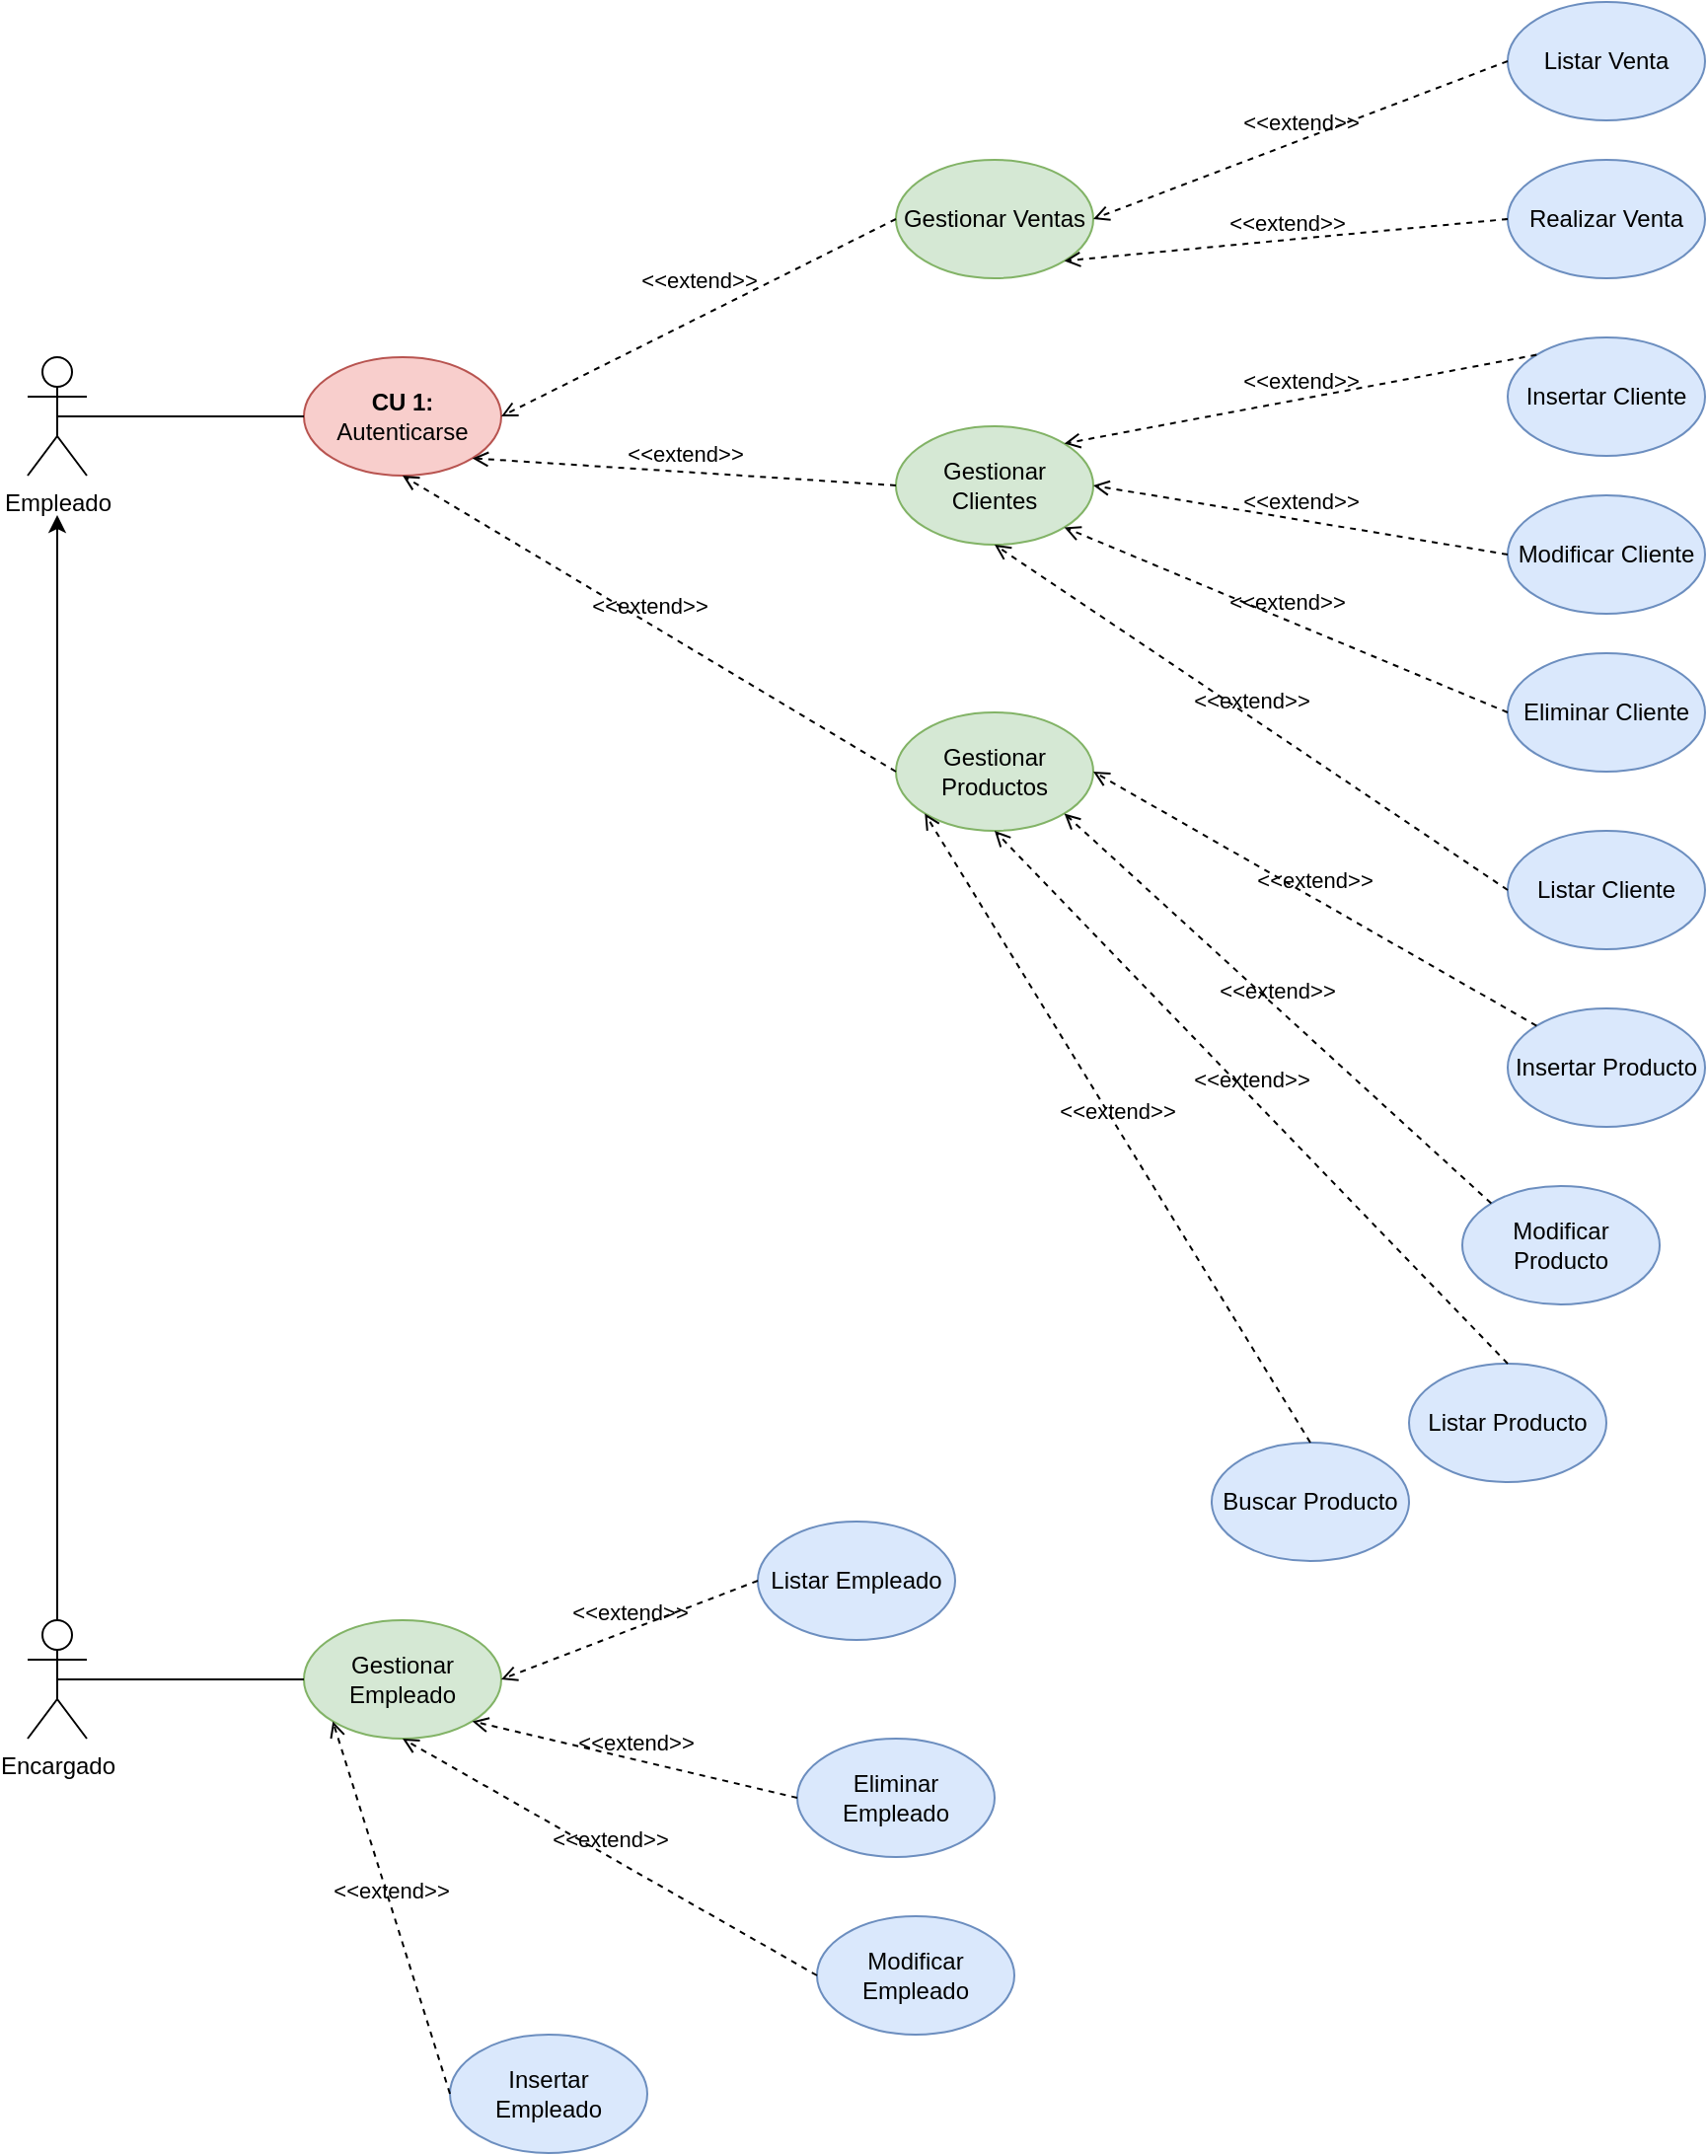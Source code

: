 <mxfile version="21.0.6" type="device"><diagram name="Página-1" id="nPkBYgMdGVZkL27FZ7kh"><mxGraphModel dx="1687" dy="875" grid="1" gridSize="10" guides="1" tooltips="1" connect="1" arrows="1" fold="1" page="1" pageScale="1" pageWidth="827" pageHeight="1169" math="0" shadow="0"><root><mxCell id="0"/><mxCell id="1" parent="0"/><mxCell id="gO30IvoKWfrUfO-ye4eQ-1" value="Empleado" style="shape=umlActor;verticalLabelPosition=bottom;verticalAlign=top;html=1;outlineConnect=0;" parent="1" vertex="1"><mxGeometry x="100" y="180" width="30" height="60" as="geometry"/></mxCell><mxCell id="gO30IvoKWfrUfO-ye4eQ-2" value="Encargado" style="shape=umlActor;verticalLabelPosition=bottom;verticalAlign=top;html=1;outlineConnect=0;" parent="1" vertex="1"><mxGeometry x="100" y="820" width="30" height="60" as="geometry"/></mxCell><mxCell id="gO30IvoKWfrUfO-ye4eQ-3" value="Gestionar Ventas" style="ellipse;whiteSpace=wrap;html=1;fillColor=#d5e8d4;strokeColor=#82b366;" parent="1" vertex="1"><mxGeometry x="540" y="80" width="100" height="60" as="geometry"/></mxCell><mxCell id="gO30IvoKWfrUfO-ye4eQ-4" value="Gestionar Clientes" style="ellipse;whiteSpace=wrap;html=1;fillColor=#d5e8d4;strokeColor=#82b366;" parent="1" vertex="1"><mxGeometry x="540" y="215" width="100" height="60" as="geometry"/></mxCell><mxCell id="gO30IvoKWfrUfO-ye4eQ-5" value="Gestionar Productos" style="ellipse;whiteSpace=wrap;html=1;fillColor=#d5e8d4;strokeColor=#82b366;" parent="1" vertex="1"><mxGeometry x="540" y="360" width="100" height="60" as="geometry"/></mxCell><mxCell id="gO30IvoKWfrUfO-ye4eQ-6" value="Gestionar Empleado" style="ellipse;whiteSpace=wrap;html=1;fillColor=#d5e8d4;strokeColor=#82b366;" parent="1" vertex="1"><mxGeometry x="240" y="820" width="100" height="60" as="geometry"/></mxCell><mxCell id="gO30IvoKWfrUfO-ye4eQ-7" value="&lt;b&gt;CU 1:&lt;/b&gt;&lt;br&gt;Autenticarse" style="ellipse;whiteSpace=wrap;html=1;fillColor=#f8cecc;strokeColor=#b85450;" parent="1" vertex="1"><mxGeometry x="240" y="180" width="100" height="60" as="geometry"/></mxCell><mxCell id="gO30IvoKWfrUfO-ye4eQ-8" value="" style="endArrow=classic;html=1;rounded=0;" parent="1" source="gO30IvoKWfrUfO-ye4eQ-2" edge="1"><mxGeometry width="50" height="50" relative="1" as="geometry"><mxPoint x="390" y="430" as="sourcePoint"/><mxPoint x="115" y="260" as="targetPoint"/></mxGeometry></mxCell><mxCell id="gO30IvoKWfrUfO-ye4eQ-11" value="Listar Venta" style="ellipse;whiteSpace=wrap;html=1;fillColor=#dae8fc;strokeColor=#6c8ebf;" parent="1" vertex="1"><mxGeometry x="850" width="100" height="60" as="geometry"/></mxCell><mxCell id="gO30IvoKWfrUfO-ye4eQ-12" value="Realizar Venta" style="ellipse;whiteSpace=wrap;html=1;fillColor=#dae8fc;strokeColor=#6c8ebf;" parent="1" vertex="1"><mxGeometry x="850" y="80" width="100" height="60" as="geometry"/></mxCell><mxCell id="gO30IvoKWfrUfO-ye4eQ-13" value="&lt;div&gt;Insertar Cliente&lt;/div&gt;" style="ellipse;whiteSpace=wrap;html=1;fillColor=#dae8fc;strokeColor=#6c8ebf;" parent="1" vertex="1"><mxGeometry x="850" y="170" width="100" height="60" as="geometry"/></mxCell><mxCell id="gO30IvoKWfrUfO-ye4eQ-14" value="Modificar Cliente" style="ellipse;whiteSpace=wrap;html=1;fillColor=#dae8fc;strokeColor=#6c8ebf;" parent="1" vertex="1"><mxGeometry x="850" y="250" width="100" height="60" as="geometry"/></mxCell><mxCell id="gO30IvoKWfrUfO-ye4eQ-15" value="Eliminar Cliente" style="ellipse;whiteSpace=wrap;html=1;fillColor=#dae8fc;strokeColor=#6c8ebf;" parent="1" vertex="1"><mxGeometry x="850" y="330" width="100" height="60" as="geometry"/></mxCell><mxCell id="I9A6L3i21AWGa95snZsH-1" value="Listar Cliente" style="ellipse;whiteSpace=wrap;html=1;fillColor=#dae8fc;strokeColor=#6c8ebf;" vertex="1" parent="1"><mxGeometry x="850" y="420" width="100" height="60" as="geometry"/></mxCell><mxCell id="I9A6L3i21AWGa95snZsH-2" value="Insertar Producto" style="ellipse;whiteSpace=wrap;html=1;fillColor=#dae8fc;strokeColor=#6c8ebf;" vertex="1" parent="1"><mxGeometry x="850" y="510" width="100" height="60" as="geometry"/></mxCell><mxCell id="I9A6L3i21AWGa95snZsH-3" value="Modificar Producto" style="ellipse;whiteSpace=wrap;html=1;fillColor=#dae8fc;strokeColor=#6c8ebf;" vertex="1" parent="1"><mxGeometry x="827" y="600" width="100" height="60" as="geometry"/></mxCell><mxCell id="I9A6L3i21AWGa95snZsH-4" value="Listar Producto" style="ellipse;whiteSpace=wrap;html=1;fillColor=#dae8fc;strokeColor=#6c8ebf;" vertex="1" parent="1"><mxGeometry x="800" y="690" width="100" height="60" as="geometry"/></mxCell><mxCell id="I9A6L3i21AWGa95snZsH-5" value="Buscar Producto" style="ellipse;whiteSpace=wrap;html=1;fillColor=#dae8fc;strokeColor=#6c8ebf;" vertex="1" parent="1"><mxGeometry x="700" y="730" width="100" height="60" as="geometry"/></mxCell><mxCell id="I9A6L3i21AWGa95snZsH-6" value="Insertar Empleado" style="ellipse;whiteSpace=wrap;html=1;fillColor=#dae8fc;strokeColor=#6c8ebf;" vertex="1" parent="1"><mxGeometry x="314" y="1030" width="100" height="60" as="geometry"/></mxCell><mxCell id="I9A6L3i21AWGa95snZsH-7" value="Modificar Empleado" style="ellipse;whiteSpace=wrap;html=1;fillColor=#dae8fc;strokeColor=#6c8ebf;" vertex="1" parent="1"><mxGeometry x="500" y="970" width="100" height="60" as="geometry"/></mxCell><mxCell id="I9A6L3i21AWGa95snZsH-8" value="Eliminar Empleado" style="ellipse;whiteSpace=wrap;html=1;fillColor=#dae8fc;strokeColor=#6c8ebf;" vertex="1" parent="1"><mxGeometry x="490" y="880" width="100" height="60" as="geometry"/></mxCell><mxCell id="I9A6L3i21AWGa95snZsH-9" value="Listar Empleado" style="ellipse;whiteSpace=wrap;html=1;fillColor=#dae8fc;strokeColor=#6c8ebf;" vertex="1" parent="1"><mxGeometry x="470" y="770" width="100" height="60" as="geometry"/></mxCell><mxCell id="I9A6L3i21AWGa95snZsH-16" value="" style="endArrow=none;html=1;rounded=0;entryX=0;entryY=0.5;entryDx=0;entryDy=0;exitX=0.5;exitY=0.5;exitDx=0;exitDy=0;exitPerimeter=0;" edge="1" parent="1" source="gO30IvoKWfrUfO-ye4eQ-1" target="gO30IvoKWfrUfO-ye4eQ-7"><mxGeometry width="50" height="50" relative="1" as="geometry"><mxPoint x="260" y="340" as="sourcePoint"/><mxPoint x="310" y="290" as="targetPoint"/></mxGeometry></mxCell><mxCell id="I9A6L3i21AWGa95snZsH-38" value="&amp;lt;&amp;lt;extend&amp;gt;&amp;gt;" style="html=1;verticalAlign=bottom;labelBackgroundColor=none;endArrow=open;endFill=0;dashed=1;rounded=0;exitX=0;exitY=0.5;exitDx=0;exitDy=0;entryX=1;entryY=1;entryDx=0;entryDy=0;" edge="1" parent="1" source="gO30IvoKWfrUfO-ye4eQ-12" target="gO30IvoKWfrUfO-ye4eQ-3"><mxGeometry width="160" relative="1" as="geometry"><mxPoint x="710" y="215" as="sourcePoint"/><mxPoint x="870" y="215" as="targetPoint"/></mxGeometry></mxCell><mxCell id="I9A6L3i21AWGa95snZsH-40" value="&amp;lt;&amp;lt;extend&amp;gt;&amp;gt;" style="html=1;verticalAlign=bottom;labelBackgroundColor=none;endArrow=open;endFill=0;dashed=1;rounded=0;exitX=0.5;exitY=0;exitDx=0;exitDy=0;entryX=0;entryY=1;entryDx=0;entryDy=0;" edge="1" parent="1" source="I9A6L3i21AWGa95snZsH-5" target="gO30IvoKWfrUfO-ye4eQ-5"><mxGeometry width="160" relative="1" as="geometry"><mxPoint x="590" y="690" as="sourcePoint"/><mxPoint x="750" y="690" as="targetPoint"/></mxGeometry></mxCell><mxCell id="I9A6L3i21AWGa95snZsH-41" value="&amp;lt;&amp;lt;extend&amp;gt;&amp;gt;" style="html=1;verticalAlign=bottom;labelBackgroundColor=none;endArrow=open;endFill=0;dashed=1;rounded=0;exitX=0;exitY=0.5;exitDx=0;exitDy=0;entryX=1;entryY=0.5;entryDx=0;entryDy=0;" edge="1" parent="1" source="gO30IvoKWfrUfO-ye4eQ-3" target="gO30IvoKWfrUfO-ye4eQ-7"><mxGeometry x="-0.04" y="-9" width="160" relative="1" as="geometry"><mxPoint x="530" y="180" as="sourcePoint"/><mxPoint x="690" y="180" as="targetPoint"/><mxPoint as="offset"/></mxGeometry></mxCell><mxCell id="I9A6L3i21AWGa95snZsH-42" value="&amp;lt;&amp;lt;extend&amp;gt;&amp;gt;" style="html=1;verticalAlign=bottom;labelBackgroundColor=none;endArrow=open;endFill=0;dashed=1;rounded=0;exitX=0;exitY=0.5;exitDx=0;exitDy=0;entryX=1;entryY=0.5;entryDx=0;entryDy=0;" edge="1" parent="1" source="gO30IvoKWfrUfO-ye4eQ-11" target="gO30IvoKWfrUfO-ye4eQ-3"><mxGeometry width="160" relative="1" as="geometry"><mxPoint x="790" y="90" as="sourcePoint"/><mxPoint x="950" y="90" as="targetPoint"/></mxGeometry></mxCell><mxCell id="I9A6L3i21AWGa95snZsH-43" value="&amp;lt;&amp;lt;extend&amp;gt;&amp;gt;" style="html=1;verticalAlign=bottom;labelBackgroundColor=none;endArrow=open;endFill=0;dashed=1;rounded=0;exitX=0;exitY=0;exitDx=0;exitDy=0;entryX=1;entryY=0;entryDx=0;entryDy=0;" edge="1" parent="1" source="gO30IvoKWfrUfO-ye4eQ-13" target="gO30IvoKWfrUfO-ye4eQ-4"><mxGeometry width="160" relative="1" as="geometry"><mxPoint x="910" y="180" as="sourcePoint"/><mxPoint x="1070" y="180" as="targetPoint"/></mxGeometry></mxCell><mxCell id="I9A6L3i21AWGa95snZsH-44" value="&amp;lt;&amp;lt;extend&amp;gt;&amp;gt;" style="html=1;verticalAlign=bottom;labelBackgroundColor=none;endArrow=open;endFill=0;dashed=1;rounded=0;exitX=0;exitY=0.5;exitDx=0;exitDy=0;entryX=1;entryY=0.5;entryDx=0;entryDy=0;" edge="1" parent="1" source="gO30IvoKWfrUfO-ye4eQ-14" target="gO30IvoKWfrUfO-ye4eQ-4"><mxGeometry width="160" relative="1" as="geometry"><mxPoint x="790" y="280" as="sourcePoint"/><mxPoint x="950" y="280" as="targetPoint"/></mxGeometry></mxCell><mxCell id="I9A6L3i21AWGa95snZsH-45" value="&amp;lt;&amp;lt;extend&amp;gt;&amp;gt;" style="html=1;verticalAlign=bottom;labelBackgroundColor=none;endArrow=open;endFill=0;dashed=1;rounded=0;exitX=0;exitY=0.5;exitDx=0;exitDy=0;entryX=1;entryY=1;entryDx=0;entryDy=0;" edge="1" parent="1" source="gO30IvoKWfrUfO-ye4eQ-15" target="gO30IvoKWfrUfO-ye4eQ-4"><mxGeometry width="160" relative="1" as="geometry"><mxPoint x="860" y="370" as="sourcePoint"/><mxPoint x="1020" y="370" as="targetPoint"/></mxGeometry></mxCell><mxCell id="I9A6L3i21AWGa95snZsH-46" value="&amp;lt;&amp;lt;extend&amp;gt;&amp;gt;" style="html=1;verticalAlign=bottom;labelBackgroundColor=none;endArrow=open;endFill=0;dashed=1;rounded=0;exitX=0;exitY=0.5;exitDx=0;exitDy=0;entryX=0.5;entryY=1;entryDx=0;entryDy=0;" edge="1" parent="1" source="I9A6L3i21AWGa95snZsH-1" target="gO30IvoKWfrUfO-ye4eQ-4"><mxGeometry width="160" relative="1" as="geometry"><mxPoint x="860" y="450" as="sourcePoint"/><mxPoint x="1020" y="450" as="targetPoint"/></mxGeometry></mxCell><mxCell id="I9A6L3i21AWGa95snZsH-47" value="&amp;lt;&amp;lt;extend&amp;gt;&amp;gt;" style="html=1;verticalAlign=bottom;labelBackgroundColor=none;endArrow=open;endFill=0;dashed=1;rounded=0;exitX=0;exitY=0;exitDx=0;exitDy=0;entryX=1;entryY=0.5;entryDx=0;entryDy=0;" edge="1" parent="1" source="I9A6L3i21AWGa95snZsH-2" target="gO30IvoKWfrUfO-ye4eQ-5"><mxGeometry width="160" relative="1" as="geometry"><mxPoint x="930" y="520" as="sourcePoint"/><mxPoint x="1090" y="520" as="targetPoint"/></mxGeometry></mxCell><mxCell id="I9A6L3i21AWGa95snZsH-48" value="&amp;lt;&amp;lt;extend&amp;gt;&amp;gt;" style="html=1;verticalAlign=bottom;labelBackgroundColor=none;endArrow=open;endFill=0;dashed=1;rounded=0;exitX=0;exitY=0;exitDx=0;exitDy=0;entryX=1;entryY=1;entryDx=0;entryDy=0;" edge="1" parent="1" source="I9A6L3i21AWGa95snZsH-3" target="gO30IvoKWfrUfO-ye4eQ-5"><mxGeometry width="160" relative="1" as="geometry"><mxPoint x="840" y="650" as="sourcePoint"/><mxPoint x="1000" y="650" as="targetPoint"/></mxGeometry></mxCell><mxCell id="I9A6L3i21AWGa95snZsH-49" value="&amp;lt;&amp;lt;extend&amp;gt;&amp;gt;" style="html=1;verticalAlign=bottom;labelBackgroundColor=none;endArrow=open;endFill=0;dashed=1;rounded=0;exitX=0.5;exitY=0;exitDx=0;exitDy=0;entryX=0.5;entryY=1;entryDx=0;entryDy=0;" edge="1" parent="1" source="I9A6L3i21AWGa95snZsH-4" target="gO30IvoKWfrUfO-ye4eQ-5"><mxGeometry width="160" relative="1" as="geometry"><mxPoint x="720" y="670" as="sourcePoint"/><mxPoint x="880" y="670" as="targetPoint"/></mxGeometry></mxCell><mxCell id="I9A6L3i21AWGa95snZsH-51" value="&amp;lt;&amp;lt;extend&amp;gt;&amp;gt;" style="html=1;verticalAlign=bottom;labelBackgroundColor=none;endArrow=open;endFill=0;dashed=1;rounded=0;exitX=0;exitY=0.5;exitDx=0;exitDy=0;entryX=1;entryY=0.5;entryDx=0;entryDy=0;" edge="1" parent="1" source="I9A6L3i21AWGa95snZsH-9" target="gO30IvoKWfrUfO-ye4eQ-6"><mxGeometry width="160" relative="1" as="geometry"><mxPoint x="440" y="810" as="sourcePoint"/><mxPoint x="600" y="810" as="targetPoint"/></mxGeometry></mxCell><mxCell id="I9A6L3i21AWGa95snZsH-53" value="" style="endArrow=none;html=1;rounded=0;entryX=0;entryY=0.5;entryDx=0;entryDy=0;exitX=0.5;exitY=0.5;exitDx=0;exitDy=0;exitPerimeter=0;" edge="1" parent="1" source="gO30IvoKWfrUfO-ye4eQ-2" target="gO30IvoKWfrUfO-ye4eQ-6"><mxGeometry width="50" height="50" relative="1" as="geometry"><mxPoint x="180" y="890" as="sourcePoint"/><mxPoint x="230" y="840" as="targetPoint"/></mxGeometry></mxCell><mxCell id="I9A6L3i21AWGa95snZsH-54" value="&amp;lt;&amp;lt;extend&amp;gt;&amp;gt;" style="html=1;verticalAlign=bottom;labelBackgroundColor=none;endArrow=open;endFill=0;dashed=1;rounded=0;exitX=0;exitY=0.5;exitDx=0;exitDy=0;entryX=1;entryY=1;entryDx=0;entryDy=0;" edge="1" parent="1" source="gO30IvoKWfrUfO-ye4eQ-4" target="gO30IvoKWfrUfO-ye4eQ-7"><mxGeometry width="160" relative="1" as="geometry"><mxPoint x="430" y="290" as="sourcePoint"/><mxPoint x="590" y="290" as="targetPoint"/></mxGeometry></mxCell><mxCell id="I9A6L3i21AWGa95snZsH-55" value="&amp;lt;&amp;lt;extend&amp;gt;&amp;gt;" style="html=1;verticalAlign=bottom;labelBackgroundColor=none;endArrow=open;endFill=0;dashed=1;rounded=0;entryX=0.5;entryY=1;entryDx=0;entryDy=0;exitX=0;exitY=0.5;exitDx=0;exitDy=0;" edge="1" parent="1" source="gO30IvoKWfrUfO-ye4eQ-5" target="gO30IvoKWfrUfO-ye4eQ-7"><mxGeometry width="160" relative="1" as="geometry"><mxPoint x="380" y="340" as="sourcePoint"/><mxPoint x="540" y="340" as="targetPoint"/></mxGeometry></mxCell><mxCell id="I9A6L3i21AWGa95snZsH-56" value="&amp;lt;&amp;lt;extend&amp;gt;&amp;gt;" style="html=1;verticalAlign=bottom;labelBackgroundColor=none;endArrow=open;endFill=0;dashed=1;rounded=0;exitX=0;exitY=0.5;exitDx=0;exitDy=0;entryX=1;entryY=1;entryDx=0;entryDy=0;" edge="1" parent="1" source="I9A6L3i21AWGa95snZsH-8" target="gO30IvoKWfrUfO-ye4eQ-6"><mxGeometry width="160" relative="1" as="geometry"><mxPoint x="590" y="830" as="sourcePoint"/><mxPoint x="750" y="830" as="targetPoint"/></mxGeometry></mxCell><mxCell id="I9A6L3i21AWGa95snZsH-57" value="&amp;lt;&amp;lt;extend&amp;gt;&amp;gt;" style="html=1;verticalAlign=bottom;labelBackgroundColor=none;endArrow=open;endFill=0;dashed=1;rounded=0;exitX=0;exitY=0.5;exitDx=0;exitDy=0;entryX=0.5;entryY=1;entryDx=0;entryDy=0;" edge="1" parent="1" source="I9A6L3i21AWGa95snZsH-7" target="gO30IvoKWfrUfO-ye4eQ-6"><mxGeometry width="160" relative="1" as="geometry"><mxPoint x="710" y="1020" as="sourcePoint"/><mxPoint x="870" y="1020" as="targetPoint"/></mxGeometry></mxCell><mxCell id="I9A6L3i21AWGa95snZsH-58" value="&amp;lt;&amp;lt;extend&amp;gt;&amp;gt;" style="html=1;verticalAlign=bottom;labelBackgroundColor=none;endArrow=open;endFill=0;dashed=1;rounded=0;exitX=0;exitY=0.5;exitDx=0;exitDy=0;entryX=0;entryY=1;entryDx=0;entryDy=0;" edge="1" parent="1" source="I9A6L3i21AWGa95snZsH-6" target="gO30IvoKWfrUfO-ye4eQ-6"><mxGeometry width="160" relative="1" as="geometry"><mxPoint x="420" y="1070" as="sourcePoint"/><mxPoint x="580" y="1070" as="targetPoint"/></mxGeometry></mxCell></root></mxGraphModel></diagram></mxfile>